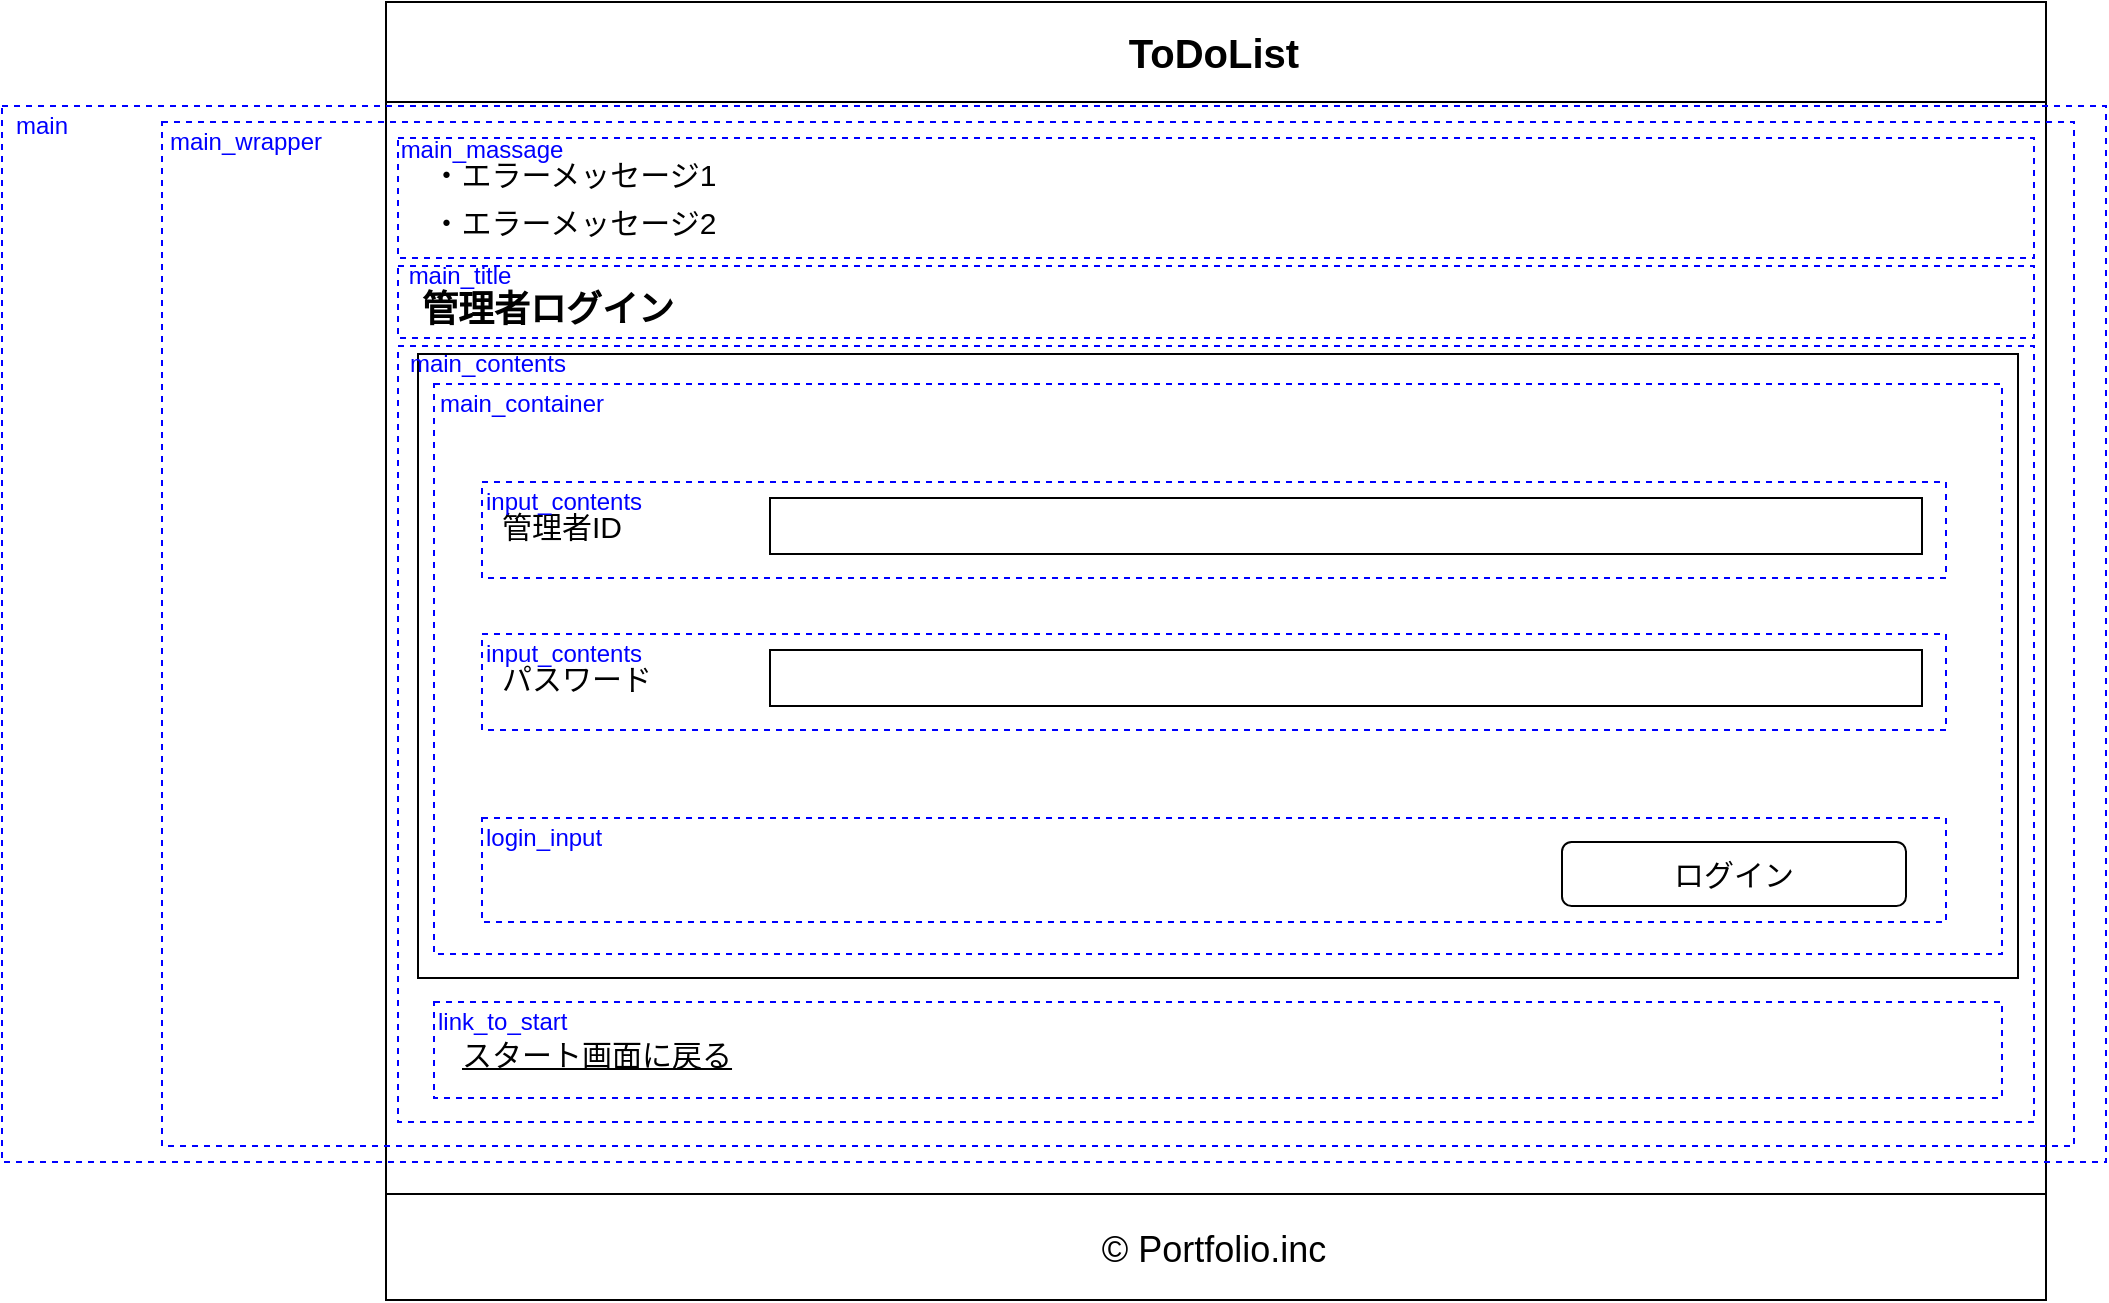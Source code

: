<mxfile version="13.9.9" type="device"><diagram id="lAW5gfvQpGq91mGYDGwt" name="ページ1"><mxGraphModel dx="2247" dy="2059" grid="1" gridSize="4" guides="1" tooltips="1" connect="1" arrows="1" fold="1" page="1" pageScale="1" pageWidth="827" pageHeight="1169" math="0" shadow="0"><root><mxCell id="0"/><mxCell id="1" parent="0"/><mxCell id="tP_qFb6u1pj_dAxfEfU8-1" value="" style="rounded=0;whiteSpace=wrap;html=1;" parent="1" vertex="1"><mxGeometry y="-44" width="830" height="640" as="geometry"/></mxCell><mxCell id="tP_qFb6u1pj_dAxfEfU8-2" value="" style="rounded=0;whiteSpace=wrap;html=1;" parent="1" vertex="1"><mxGeometry y="-48" width="830" height="50" as="geometry"/></mxCell><mxCell id="tP_qFb6u1pj_dAxfEfU8-3" value="&lt;b&gt;&lt;font style=&quot;font-size: 20px&quot;&gt;ToDoList&lt;/font&gt;&lt;/b&gt;" style="text;html=1;strokeColor=none;fillColor=none;align=center;verticalAlign=middle;whiteSpace=wrap;rounded=0;strokeWidth=4;" parent="1" vertex="1"><mxGeometry x="334" y="-38" width="160" height="30" as="geometry"/></mxCell><mxCell id="tP_qFb6u1pj_dAxfEfU8-8" value="" style="rounded=0;whiteSpace=wrap;html=1;" parent="1" vertex="1"><mxGeometry y="548" width="830" height="53" as="geometry"/></mxCell><mxCell id="tP_qFb6u1pj_dAxfEfU8-9" value="&lt;font style=&quot;font-size: 18px&quot;&gt;© Portfolio.inc&lt;/font&gt;" style="text;html=1;strokeColor=none;fillColor=none;align=center;verticalAlign=middle;whiteSpace=wrap;rounded=0;fontSize=20;" parent="1" vertex="1"><mxGeometry x="298" y="564.5" width="232" height="20" as="geometry"/></mxCell><mxCell id="249utH4H3VEhiZY-PdCE-1" value="" style="rounded=0;whiteSpace=wrap;html=1;" parent="1" vertex="1"><mxGeometry x="16" y="128" width="800" height="312" as="geometry"/></mxCell><mxCell id="249utH4H3VEhiZY-PdCE-3" value="&lt;span style=&quot;font-size: 18px&quot;&gt;&lt;b&gt;管理者ログイン&lt;/b&gt;&lt;/span&gt;" style="text;html=1;strokeColor=none;fillColor=none;align=left;verticalAlign=middle;whiteSpace=wrap;rounded=0;fontSize=17;" parent="1" vertex="1"><mxGeometry x="16" y="96" width="144" height="20" as="geometry"/></mxCell><mxCell id="249utH4H3VEhiZY-PdCE-11" value="管理者ID" style="text;html=1;strokeColor=none;fillColor=none;align=left;verticalAlign=middle;whiteSpace=wrap;rounded=0;fontSize=15;" parent="1" vertex="1"><mxGeometry x="56" y="204" width="128" height="20" as="geometry"/></mxCell><mxCell id="249utH4H3VEhiZY-PdCE-12" value="" style="rounded=0;whiteSpace=wrap;html=1;fontSize=15;" parent="1" vertex="1"><mxGeometry x="192" y="200" width="576" height="28" as="geometry"/></mxCell><mxCell id="249utH4H3VEhiZY-PdCE-19" value="" style="rounded=0;whiteSpace=wrap;html=1;fontSize=15;" parent="1" vertex="1"><mxGeometry x="192" y="276" width="576" height="28" as="geometry"/></mxCell><mxCell id="249utH4H3VEhiZY-PdCE-20" value="パスワード" style="text;html=1;strokeColor=none;fillColor=none;align=left;verticalAlign=middle;whiteSpace=wrap;rounded=0;fontSize=15;" parent="1" vertex="1"><mxGeometry x="56" y="280" width="128" height="20" as="geometry"/></mxCell><mxCell id="249utH4H3VEhiZY-PdCE-27" value="ログイン" style="rounded=1;whiteSpace=wrap;html=1;fontSize=15;align=center;" parent="1" vertex="1"><mxGeometry x="588" y="372" width="172" height="32" as="geometry"/></mxCell><mxCell id="249utH4H3VEhiZY-PdCE-28" value="・エラーメッセージ1" style="text;html=1;strokeColor=none;fillColor=none;align=center;verticalAlign=middle;whiteSpace=wrap;rounded=0;fontSize=15;" parent="1" vertex="1"><mxGeometry x="16" y="28" width="156" height="20" as="geometry"/></mxCell><mxCell id="249utH4H3VEhiZY-PdCE-29" value="・エラーメッセージ2" style="text;html=1;strokeColor=none;fillColor=none;align=center;verticalAlign=middle;whiteSpace=wrap;rounded=0;fontSize=15;" parent="1" vertex="1"><mxGeometry x="16" y="52" width="156" height="20" as="geometry"/></mxCell><mxCell id="1YZvdnyfuX4rTrambd6p-1" value="" style="rounded=0;whiteSpace=wrap;html=1;fillColor=none;dashed=1;strokeColor=#0000FF;" parent="1" vertex="1"><mxGeometry x="-192" y="4" width="1052" height="528" as="geometry"/></mxCell><mxCell id="1YZvdnyfuX4rTrambd6p-2" value="main" style="text;html=1;strokeColor=none;fillColor=none;align=center;verticalAlign=middle;whiteSpace=wrap;rounded=0;dashed=1;fontColor=#0000FF;" parent="1" vertex="1"><mxGeometry x="-192" y="4" width="40" height="20" as="geometry"/></mxCell><mxCell id="1YZvdnyfuX4rTrambd6p-3" value="" style="rounded=0;whiteSpace=wrap;html=1;fillColor=none;dashed=1;strokeColor=#0000FF;" parent="1" vertex="1"><mxGeometry x="-112" y="12" width="956" height="512" as="geometry"/></mxCell><mxCell id="1YZvdnyfuX4rTrambd6p-4" value="main_wrapper" style="text;html=1;strokeColor=none;fillColor=none;align=center;verticalAlign=middle;whiteSpace=wrap;rounded=0;dashed=1;fontColor=#0000FF;" parent="1" vertex="1"><mxGeometry x="-112" y="12" width="84" height="20" as="geometry"/></mxCell><mxCell id="1YZvdnyfuX4rTrambd6p-5" value="" style="rounded=0;whiteSpace=wrap;html=1;dashed=1;strokeColor=#0000FF;fillColor=none;fontColor=#0000FF;" parent="1" vertex="1"><mxGeometry x="6" y="20" width="818" height="60" as="geometry"/></mxCell><mxCell id="1YZvdnyfuX4rTrambd6p-6" value="main_massage" style="text;html=1;strokeColor=none;fillColor=none;align=center;verticalAlign=middle;whiteSpace=wrap;rounded=0;dashed=1;fontColor=#0000FF;" parent="1" vertex="1"><mxGeometry x="6" y="16" width="84" height="20" as="geometry"/></mxCell><mxCell id="1YZvdnyfuX4rTrambd6p-7" value="" style="rounded=0;whiteSpace=wrap;html=1;dashed=1;strokeColor=#0000FF;fillColor=none;fontColor=#0000FF;" parent="1" vertex="1"><mxGeometry x="6" y="84" width="818" height="36" as="geometry"/></mxCell><mxCell id="1YZvdnyfuX4rTrambd6p-8" value="main_title" style="text;html=1;strokeColor=none;fillColor=none;align=center;verticalAlign=middle;whiteSpace=wrap;rounded=0;dashed=1;fontColor=#0000FF;" parent="1" vertex="1"><mxGeometry x="6" y="79" width="62" height="20" as="geometry"/></mxCell><mxCell id="1YZvdnyfuX4rTrambd6p-10" value="" style="rounded=0;whiteSpace=wrap;html=1;dashed=1;strokeColor=#0000FF;fillColor=none;fontColor=#0000FF;" parent="1" vertex="1"><mxGeometry x="6" y="124" width="818" height="388" as="geometry"/></mxCell><mxCell id="1YZvdnyfuX4rTrambd6p-11" value="main_contents" style="text;html=1;strokeColor=none;fillColor=none;align=center;verticalAlign=middle;whiteSpace=wrap;rounded=0;dashed=1;fontColor=#0000FF;" parent="1" vertex="1"><mxGeometry x="7" y="123" width="88" height="20" as="geometry"/></mxCell><mxCell id="1YZvdnyfuX4rTrambd6p-12" value="" style="rounded=0;whiteSpace=wrap;html=1;dashed=1;strokeColor=#0000FF;fillColor=none;fontColor=#0000FF;" parent="1" vertex="1"><mxGeometry x="24" y="143" width="784" height="285" as="geometry"/></mxCell><mxCell id="1YZvdnyfuX4rTrambd6p-14" value="main_container" style="text;html=1;strokeColor=none;fillColor=none;align=center;verticalAlign=middle;whiteSpace=wrap;rounded=0;dashed=1;fontColor=#0000FF;" parent="1" vertex="1"><mxGeometry x="24" y="143" width="88" height="20" as="geometry"/></mxCell><mxCell id="1YZvdnyfuX4rTrambd6p-16" value="" style="rounded=0;whiteSpace=wrap;html=1;dashed=1;strokeColor=#0000FF;fillColor=none;fontColor=#0000FF;" parent="1" vertex="1"><mxGeometry x="48" y="360" width="732" height="52" as="geometry"/></mxCell><mxCell id="1YZvdnyfuX4rTrambd6p-21" value="" style="rounded=0;whiteSpace=wrap;html=1;dashed=1;strokeColor=#0000FF;fillColor=none;fontColor=#0000FF;" parent="1" vertex="1"><mxGeometry x="48" y="192" width="732" height="48" as="geometry"/></mxCell><mxCell id="1YZvdnyfuX4rTrambd6p-24" value="" style="rounded=0;whiteSpace=wrap;html=1;dashed=1;strokeColor=#0000FF;fillColor=none;fontColor=#0000FF;" parent="1" vertex="1"><mxGeometry x="48" y="268" width="732" height="48" as="geometry"/></mxCell><mxCell id="1YZvdnyfuX4rTrambd6p-30" value="input_contents" style="text;html=1;strokeColor=none;fillColor=none;align=left;verticalAlign=middle;whiteSpace=wrap;rounded=0;dashed=1;fontColor=#0000FF;" parent="1" vertex="1"><mxGeometry x="48" y="192" width="88" height="20" as="geometry"/></mxCell><mxCell id="1YZvdnyfuX4rTrambd6p-31" value="input_contents" style="text;html=1;strokeColor=none;fillColor=none;align=left;verticalAlign=middle;whiteSpace=wrap;rounded=0;dashed=1;fontColor=#0000FF;" parent="1" vertex="1"><mxGeometry x="48" y="268" width="88" height="20" as="geometry"/></mxCell><mxCell id="1YZvdnyfuX4rTrambd6p-35" value="login_input" style="text;html=1;strokeColor=none;fillColor=none;align=left;verticalAlign=middle;whiteSpace=wrap;rounded=0;dashed=1;fontColor=#0000FF;" parent="1" vertex="1"><mxGeometry x="48" y="360" width="88" height="20" as="geometry"/></mxCell><mxCell id="yZMe8i2dU32_kDOosdkg-1" value="" style="rounded=0;whiteSpace=wrap;html=1;dashed=1;strokeColor=#0000FF;fillColor=none;fontColor=#0000FF;" parent="1" vertex="1"><mxGeometry x="24" y="452" width="784" height="48" as="geometry"/></mxCell><mxCell id="yZMe8i2dU32_kDOosdkg-2" value="スタート画面に戻る" style="text;html=1;strokeColor=none;fillColor=none;align=left;verticalAlign=middle;whiteSpace=wrap;rounded=0;fontSize=15;fontStyle=4" parent="1" vertex="1"><mxGeometry x="36" y="468" width="376" height="20" as="geometry"/></mxCell><mxCell id="yZMe8i2dU32_kDOosdkg-4" value="link_to_start" style="text;html=1;strokeColor=none;fillColor=none;align=left;verticalAlign=middle;whiteSpace=wrap;rounded=0;dashed=1;fontColor=#0000FF;" parent="1" vertex="1"><mxGeometry x="24" y="452" width="88" height="20" as="geometry"/></mxCell></root></mxGraphModel></diagram></mxfile>